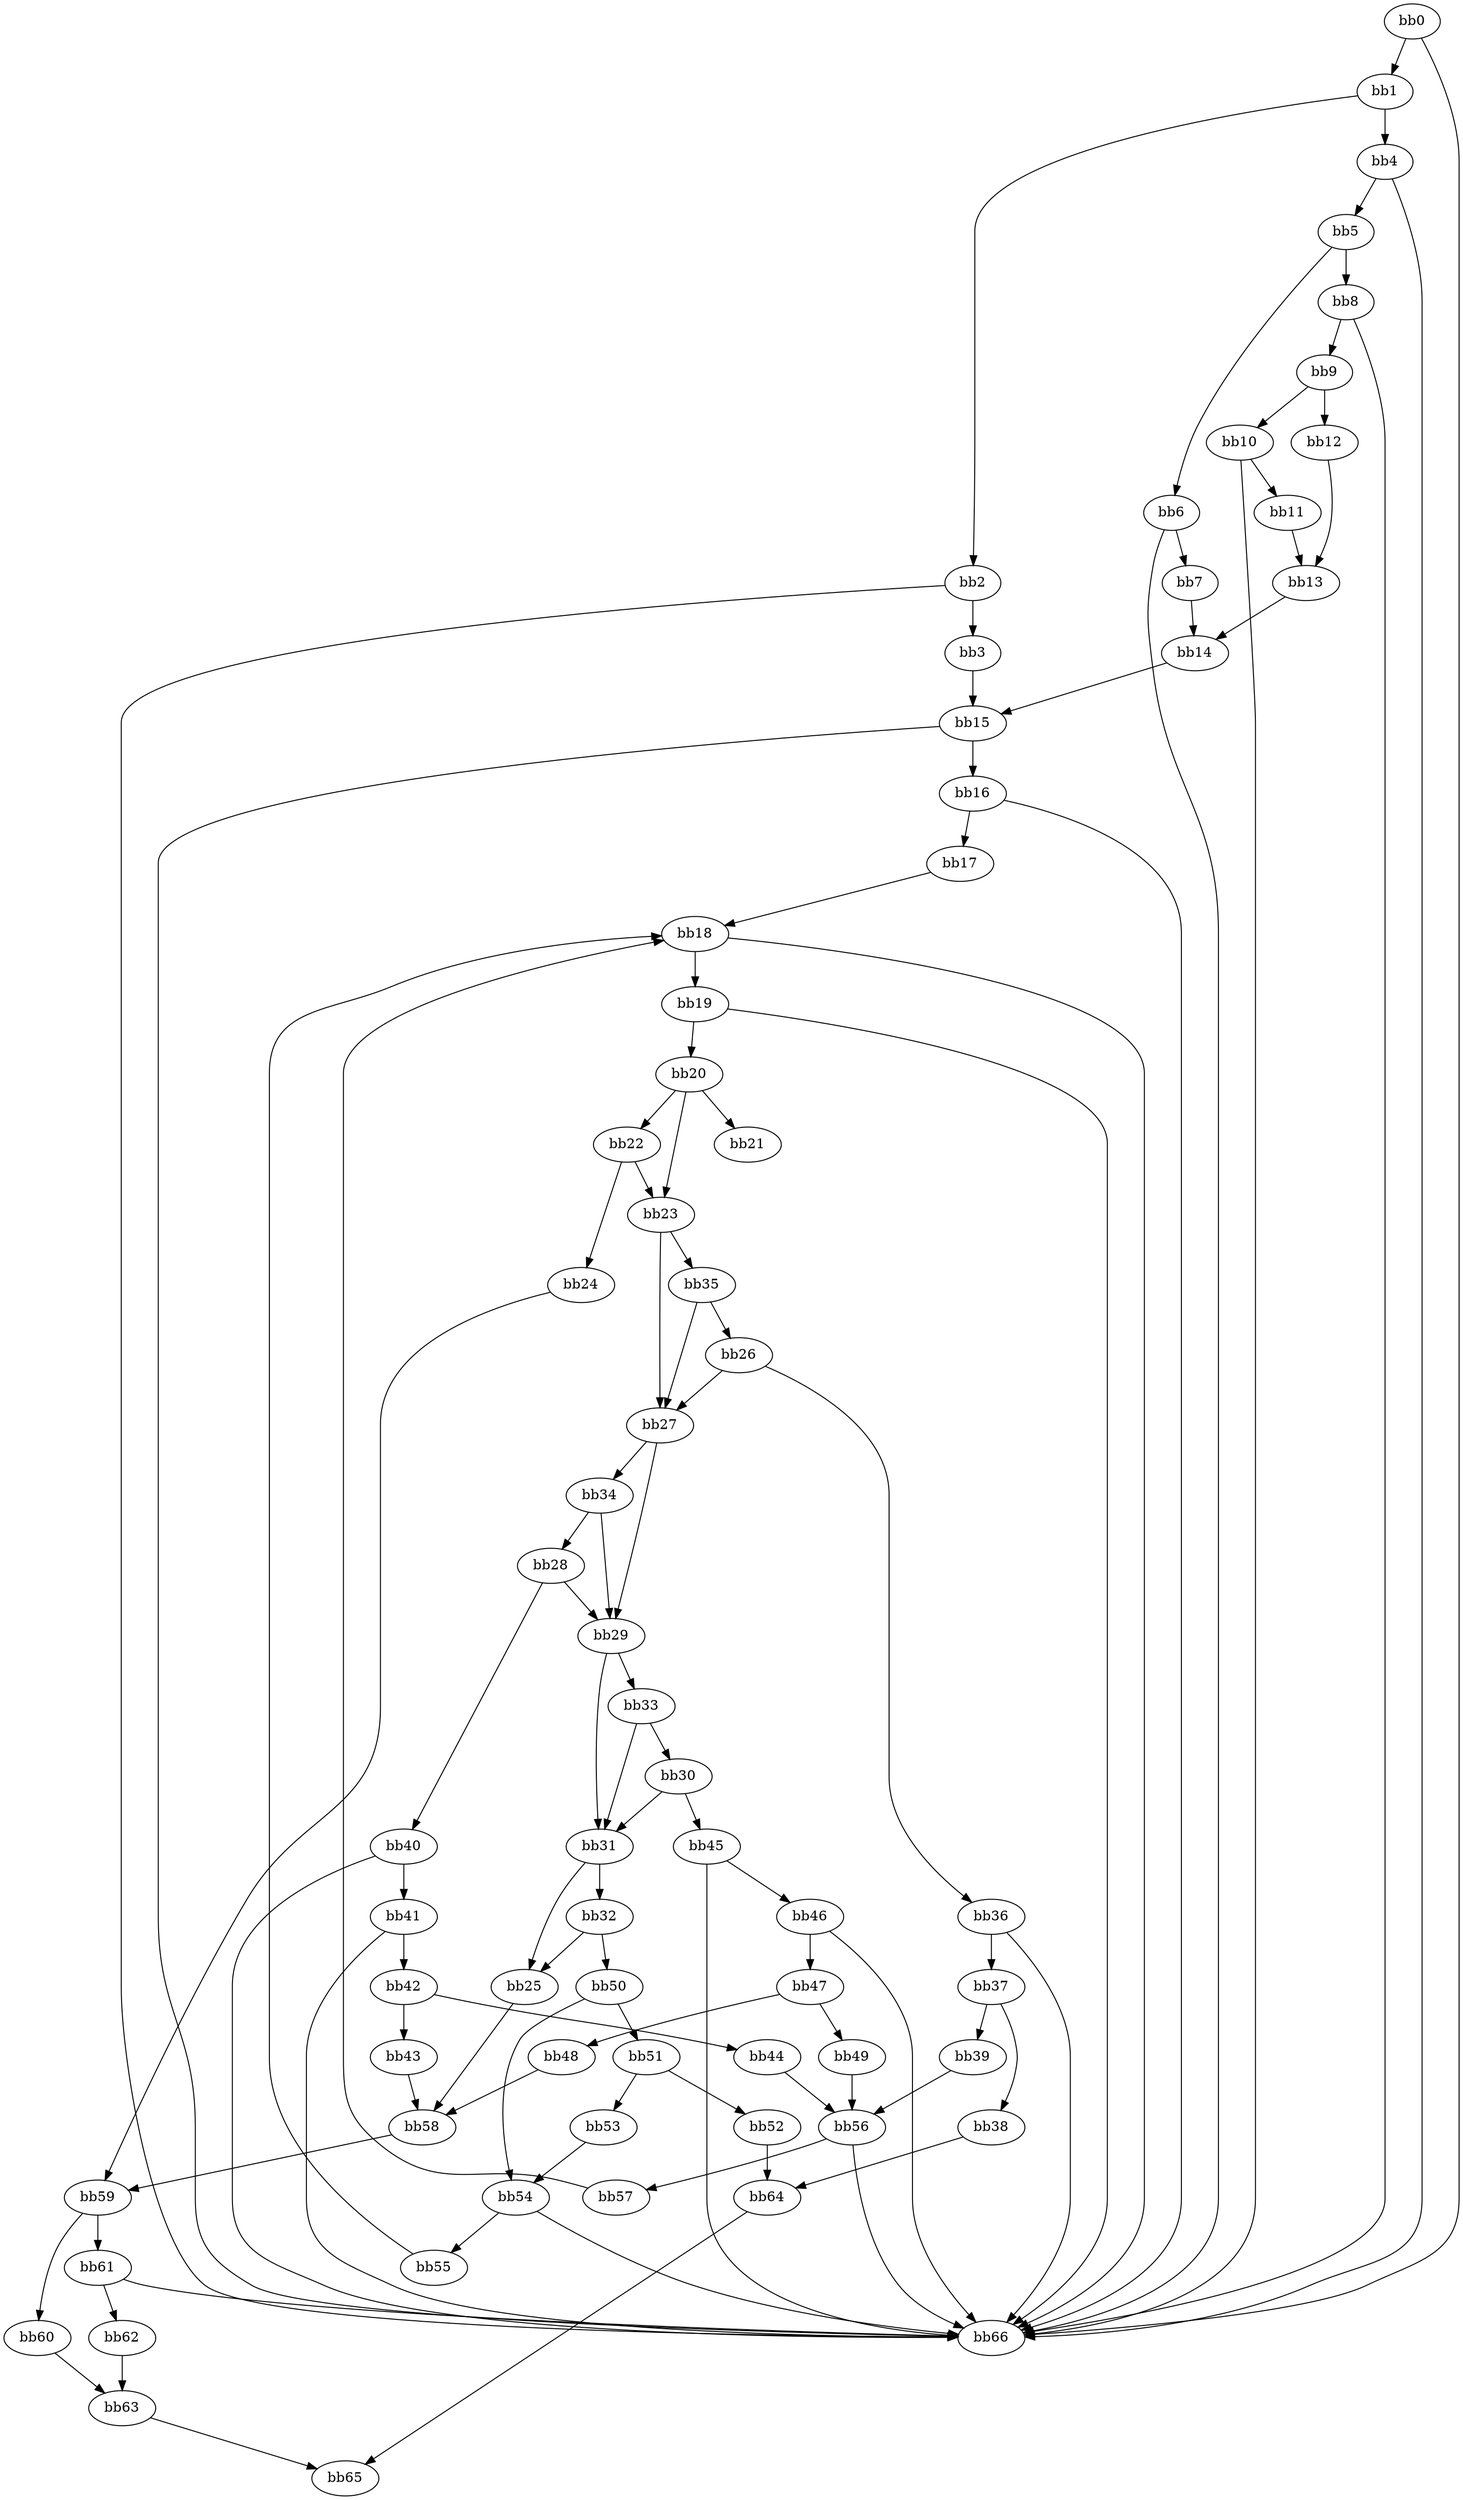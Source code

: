 digraph {
    0 [ label = "bb0\l" ]
    1 [ label = "bb1\l" ]
    2 [ label = "bb2\l" ]
    3 [ label = "bb3\l" ]
    4 [ label = "bb4\l" ]
    5 [ label = "bb5\l" ]
    6 [ label = "bb6\l" ]
    7 [ label = "bb7\l" ]
    8 [ label = "bb8\l" ]
    9 [ label = "bb9\l" ]
    10 [ label = "bb10\l" ]
    11 [ label = "bb11\l" ]
    12 [ label = "bb12\l" ]
    13 [ label = "bb13\l" ]
    14 [ label = "bb14\l" ]
    15 [ label = "bb15\l" ]
    16 [ label = "bb16\l" ]
    17 [ label = "bb17\l" ]
    18 [ label = "bb18\l" ]
    19 [ label = "bb19\l" ]
    20 [ label = "bb20\l" ]
    21 [ label = "bb21\l" ]
    22 [ label = "bb22\l" ]
    23 [ label = "bb23\l" ]
    24 [ label = "bb24\l" ]
    25 [ label = "bb25\l" ]
    26 [ label = "bb26\l" ]
    27 [ label = "bb27\l" ]
    28 [ label = "bb28\l" ]
    29 [ label = "bb29\l" ]
    30 [ label = "bb30\l" ]
    31 [ label = "bb31\l" ]
    32 [ label = "bb32\l" ]
    33 [ label = "bb33\l" ]
    34 [ label = "bb34\l" ]
    35 [ label = "bb35\l" ]
    36 [ label = "bb36\l" ]
    37 [ label = "bb37\l" ]
    38 [ label = "bb38\l" ]
    39 [ label = "bb39\l" ]
    40 [ label = "bb40\l" ]
    41 [ label = "bb41\l" ]
    42 [ label = "bb42\l" ]
    43 [ label = "bb43\l" ]
    44 [ label = "bb44\l" ]
    45 [ label = "bb45\l" ]
    46 [ label = "bb46\l" ]
    47 [ label = "bb47\l" ]
    48 [ label = "bb48\l" ]
    49 [ label = "bb49\l" ]
    50 [ label = "bb50\l" ]
    51 [ label = "bb51\l" ]
    52 [ label = "bb52\l" ]
    53 [ label = "bb53\l" ]
    54 [ label = "bb54\l" ]
    55 [ label = "bb55\l" ]
    56 [ label = "bb56\l" ]
    57 [ label = "bb57\l" ]
    58 [ label = "bb58\l" ]
    59 [ label = "bb59\l" ]
    60 [ label = "bb60\l" ]
    61 [ label = "bb61\l" ]
    62 [ label = "bb62\l" ]
    63 [ label = "bb63\l" ]
    64 [ label = "bb64\l" ]
    65 [ label = "bb65\l" ]
    66 [ label = "bb66\l" ]
    0 -> 1 [ ]
    0 -> 66 [ ]
    1 -> 2 [ ]
    1 -> 4 [ ]
    2 -> 3 [ ]
    2 -> 66 [ ]
    3 -> 15 [ ]
    4 -> 5 [ ]
    4 -> 66 [ ]
    5 -> 6 [ ]
    5 -> 8 [ ]
    6 -> 7 [ ]
    6 -> 66 [ ]
    7 -> 14 [ ]
    8 -> 9 [ ]
    8 -> 66 [ ]
    9 -> 10 [ ]
    9 -> 12 [ ]
    10 -> 11 [ ]
    10 -> 66 [ ]
    11 -> 13 [ ]
    12 -> 13 [ ]
    13 -> 14 [ ]
    14 -> 15 [ ]
    15 -> 16 [ ]
    15 -> 66 [ ]
    16 -> 17 [ ]
    16 -> 66 [ ]
    17 -> 18 [ ]
    18 -> 19 [ ]
    18 -> 66 [ ]
    19 -> 20 [ ]
    19 -> 66 [ ]
    20 -> 21 [ ]
    20 -> 22 [ ]
    20 -> 23 [ ]
    22 -> 23 [ ]
    22 -> 24 [ ]
    23 -> 27 [ ]
    23 -> 35 [ ]
    24 -> 59 [ ]
    25 -> 58 [ ]
    26 -> 27 [ ]
    26 -> 36 [ ]
    27 -> 29 [ ]
    27 -> 34 [ ]
    28 -> 29 [ ]
    28 -> 40 [ ]
    29 -> 31 [ ]
    29 -> 33 [ ]
    30 -> 31 [ ]
    30 -> 45 [ ]
    31 -> 25 [ ]
    31 -> 32 [ ]
    32 -> 25 [ ]
    32 -> 50 [ ]
    33 -> 30 [ ]
    33 -> 31 [ ]
    34 -> 28 [ ]
    34 -> 29 [ ]
    35 -> 26 [ ]
    35 -> 27 [ ]
    36 -> 37 [ ]
    36 -> 66 [ ]
    37 -> 38 [ ]
    37 -> 39 [ ]
    38 -> 64 [ ]
    39 -> 56 [ ]
    40 -> 41 [ ]
    40 -> 66 [ ]
    41 -> 42 [ ]
    41 -> 66 [ ]
    42 -> 43 [ ]
    42 -> 44 [ ]
    43 -> 58 [ ]
    44 -> 56 [ ]
    45 -> 46 [ ]
    45 -> 66 [ ]
    46 -> 47 [ ]
    46 -> 66 [ ]
    47 -> 48 [ ]
    47 -> 49 [ ]
    48 -> 58 [ ]
    49 -> 56 [ ]
    50 -> 51 [ ]
    50 -> 54 [ ]
    51 -> 52 [ ]
    51 -> 53 [ ]
    52 -> 64 [ ]
    53 -> 54 [ ]
    54 -> 55 [ ]
    54 -> 66 [ ]
    55 -> 18 [ ]
    56 -> 57 [ ]
    56 -> 66 [ ]
    57 -> 18 [ ]
    58 -> 59 [ ]
    59 -> 60 [ ]
    59 -> 61 [ ]
    60 -> 63 [ ]
    61 -> 62 [ ]
    61 -> 66 [ ]
    62 -> 63 [ ]
    63 -> 65 [ ]
    64 -> 65 [ ]
}

